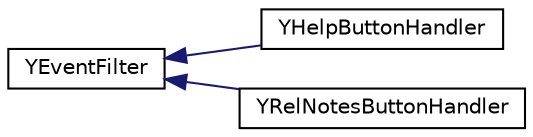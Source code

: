 digraph "Graphical Class Hierarchy"
{
 // LATEX_PDF_SIZE
  edge [fontname="Helvetica",fontsize="10",labelfontname="Helvetica",labelfontsize="10"];
  node [fontname="Helvetica",fontsize="10",shape=record];
  rankdir="LR";
  Node0 [label="YEventFilter",height=0.2,width=0.4,color="black", fillcolor="white", style="filled",URL="$classYEventFilter.html",tooltip=" "];
  Node0 -> Node1 [dir="back",color="midnightblue",fontsize="10",style="solid",fontname="Helvetica"];
  Node1 [label="YHelpButtonHandler",height=0.2,width=0.4,color="black", fillcolor="white", style="filled",URL="$classYHelpButtonHandler.html",tooltip=" "];
  Node0 -> Node2 [dir="back",color="midnightblue",fontsize="10",style="solid",fontname="Helvetica"];
  Node2 [label="YRelNotesButtonHandler",height=0.2,width=0.4,color="black", fillcolor="white", style="filled",URL="$classYRelNotesButtonHandler.html",tooltip=" "];
}
